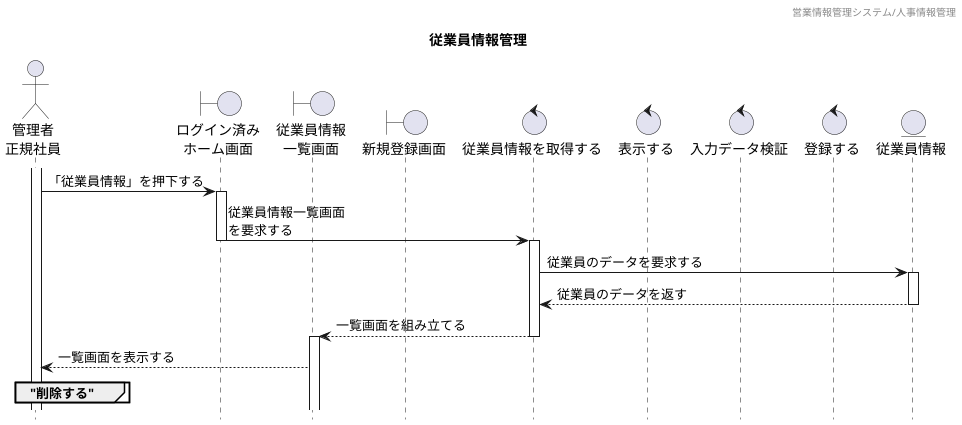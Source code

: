 @startuml シーケンス図
' 下アイコン除去
hide footbox
' ヘッダー
header 営業情報管理システム/人事情報管理
' タイトル
title 従業員情報管理


' アイコン
actor "管理者\n正規社員" as Act
boundary "ログイン済み\nホーム画面" as HomeSc
boundary "従業員情報\n一覧画面" as StaffListSc
boundary "新規登録画面" as RegiSc
control "従業員情報を取得する" as StaffCl
control "表示する" as ScCl
control "入力データ検証" as JudgeCl
control "登録する" as RegiCl
entity "従業員情報" as StaffDB



' ログイン済みホーム画面から一覧表示までのシーケンス
activate Act
Act -> HomeSc : 「従業員情報」を押下する
activate HomeSc
HomeSc -> StaffCl : 従業員情報一覧画面\nを要求する
deactivate
activate StaffCl

StaffCl -> StaffDB : 従業員のデータを要求する
activate StaffDB
StaffCl <-- StaffDB : 従業員のデータを返す
deactivate
StaffListSc <-- StaffCl : 一覧画面を組み立てる
deactivate
activate StaffListSc
Act <-- StaffListSc : 一覧画面を表示する


    ' 新規登録シーケンス
    group "削除する"

    end


@enduml